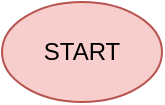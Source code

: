 <mxfile version="14.8.2" type="github"><diagram id="QebEQ1nt2xbYfpN7BHmx" name="Page-1"><mxGraphModel dx="1038" dy="556" grid="1" gridSize="10" guides="1" tooltips="1" connect="1" arrows="1" fold="1" page="1" pageScale="1" pageWidth="827" pageHeight="1169" math="0" shadow="0"><root><mxCell id="0"/><mxCell id="1" parent="0"/><mxCell id="6seQA3BPx4iDrrtER9h5-1" value="START" style="ellipse;whiteSpace=wrap;html=1;fillColor=#f8cecc;strokeColor=#b85450;" vertex="1" parent="1"><mxGeometry x="30" y="240" width="80" height="50" as="geometry"/></mxCell></root></mxGraphModel></diagram></mxfile>